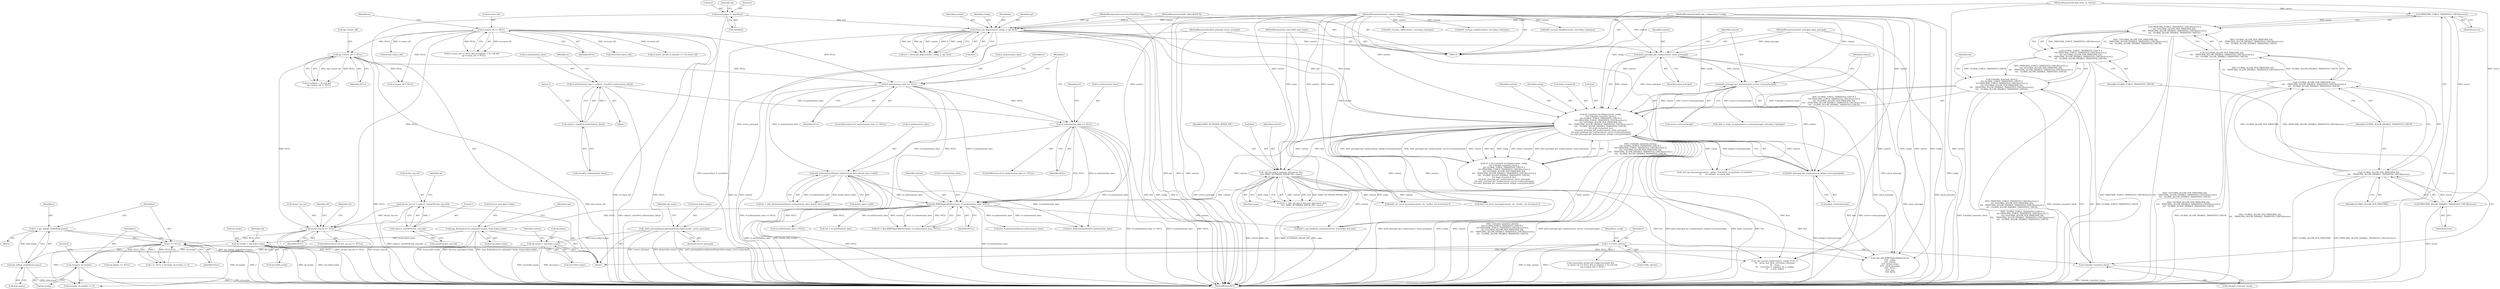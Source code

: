 digraph "0_heimdal_b1e699103f08d6a0ca46a122193c9da65f6cf837_1@API" {
"1000945" [label="(Call,strcmp(r, ek.srealm))"];
"1000941" [label="(Call,r == NULL)"];
"1000932" [label="(Call,*r = get_krbtgt_realm(&ek.sname))"];
"1000934" [label="(Call,get_krbtgt_realm(&ek.sname))"];
"1000905" [label="(Call,ek.sname = rep.ticket.sname)"];
"1000282" [label="(Call,_krb5_principal2principalname(&rep.ticket.sname, server_principal))"];
"1000123" [label="(MethodParameterIn,krb5_principal server_principal)"];
"1000835" [label="(Call,ek.last_req.val == NULL)"];
"1000819" [label="(Call,ek.last_req.val = calloc(1, sizeof(*ek.last_req.val)))"];
"1000825" [label="(Call,calloc(1, sizeof(*ek.last_req.val)))"];
"1000390" [label="(Call,et.renew_till == NULL)"];
"1000404" [label="(Call,tgt->renew_till != NULL)"];
"1000730" [label="(Call,find_KRB5SignedPath(context, et.authorization_data, NULL))"];
"1000225" [label="(Call,fix_transited_encoding(context, config,\n\t\t\t\t !f.disable_transited_check ||\n\t\t\t\t GLOBAL_FORCE_TRANSITED_CHECK ||\n\t\t\t\t PRINCIPAL_FORCE_TRANSITED_CHECK(server) ||\n\t\t\t\t !((GLOBAL_ALLOW_PER_PRINCIPAL &&\n\t\t\t\t    PRINCIPAL_ALLOW_DISABLE_TRANSITED_CHECK(server)) ||\n\t\t\t\t   GLOBAL_ALLOW_DISABLE_TRANSITED_CHECK),\n \t\t\t\t &tgt->transited, &et,\n \t\t\t\t krb5_principal_get_realm(context, client_principal),\n \t\t\t\t krb5_principal_get_realm(context, server->entry.principal),\n\t\t\t\t krb5_principal_get_realm(context, krbtgt->entry.principal)))"];
"1000261" [label="(Call,krb5_principal_get_realm(context, krbtgt->entry.principal))"];
"1000254" [label="(Call,krb5_principal_get_realm(context, server->entry.principal))"];
"1000251" [label="(Call,krb5_principal_get_realm(context, client_principal))"];
"1000213" [label="(Call,check_tgs_flags(context, config, b, tgt, &et))"];
"1000111" [label="(MethodParameterIn,krb5_context context)"];
"1000112" [label="(MethodParameterIn,krb5_kdc_configuration *config)"];
"1000113" [label="(MethodParameterIn,KDC_REQ_BODY *b)"];
"1000115" [label="(MethodParameterIn,const EncTicketPart *tgt)"];
"1000155" [label="(Call,memset(&et, 0, sizeof(et)))"];
"1000126" [label="(MethodParameterIn,krb5_principal client_principal)"];
"1000228" [label="(Call,!f.disable_transited_check ||\n\t\t\t\t GLOBAL_FORCE_TRANSITED_CHECK ||\n\t\t\t\t PRINCIPAL_FORCE_TRANSITED_CHECK(server) ||\n\t\t\t\t !((GLOBAL_ALLOW_PER_PRINCIPAL &&\n\t\t\t\t    PRINCIPAL_ALLOW_DISABLE_TRANSITED_CHECK(server)) ||\n\t\t\t\t   GLOBAL_ALLOW_DISABLE_TRANSITED_CHECK))"];
"1000229" [label="(Call,!f.disable_transited_check)"];
"1000139" [label="(Call,f = b->kdc_options)"];
"1000233" [label="(Call,GLOBAL_FORCE_TRANSITED_CHECK ||\n\t\t\t\t PRINCIPAL_FORCE_TRANSITED_CHECK(server) ||\n\t\t\t\t !((GLOBAL_ALLOW_PER_PRINCIPAL &&\n\t\t\t\t    PRINCIPAL_ALLOW_DISABLE_TRANSITED_CHECK(server)) ||\n\t\t\t\t   GLOBAL_ALLOW_DISABLE_TRANSITED_CHECK))"];
"1000235" [label="(Call,PRINCIPAL_FORCE_TRANSITED_CHECK(server) ||\n\t\t\t\t !((GLOBAL_ALLOW_PER_PRINCIPAL &&\n\t\t\t\t    PRINCIPAL_ALLOW_DISABLE_TRANSITED_CHECK(server)) ||\n\t\t\t\t   GLOBAL_ALLOW_DISABLE_TRANSITED_CHECK))"];
"1000236" [label="(Call,PRINCIPAL_FORCE_TRANSITED_CHECK(server))"];
"1000122" [label="(MethodParameterIn,hdb_entry_ex *server)"];
"1000238" [label="(Call,!((GLOBAL_ALLOW_PER_PRINCIPAL &&\n\t\t\t\t    PRINCIPAL_ALLOW_DISABLE_TRANSITED_CHECK(server)) ||\n\t\t\t\t   GLOBAL_ALLOW_DISABLE_TRANSITED_CHECK))"];
"1000239" [label="(Call,(GLOBAL_ALLOW_PER_PRINCIPAL &&\n\t\t\t\t    PRINCIPAL_ALLOW_DISABLE_TRANSITED_CHECK(server)) ||\n\t\t\t\t   GLOBAL_ALLOW_DISABLE_TRANSITED_CHECK)"];
"1000240" [label="(Call,GLOBAL_ALLOW_PER_PRINCIPAL &&\n\t\t\t\t    PRINCIPAL_ALLOW_DISABLE_TRANSITED_CHECK(server))"];
"1000242" [label="(Call,PRINCIPAL_ALLOW_DISABLE_TRANSITED_CHECK(server))"];
"1000647" [label="(Call,_kdc_tkt_add_if_relevant_ad(context, &et,\n\t\t\t\t\t  KRB5_AUTHDATA_WIN2K_PAC, rspac))"];
"1000130" [label="(MethodParameterIn,const krb5_data *rspac)"];
"1000710" [label="(Call,add_AuthorizationData(et.authorization_data, &auth_data->val[i]))"];
"1000682" [label="(Call,et.authorization_data == NULL)"];
"1000670" [label="(Call,et.authorization_data = calloc(1, sizeof(*et.authorization_data)))"];
"1000674" [label="(Call,calloc(1, sizeof(*et.authorization_data)))"];
"1000664" [label="(Call,et.authorization_data == NULL)"];
"1000896" [label="(Call,ek.srealm = rep.ticket.realm)"];
"1000271" [label="(Call,copy_Realm(&server_principal->realm, &rep.ticket.realm))"];
"1000404" [label="(Call,tgt->renew_till != NULL)"];
"1000668" [label="(Identifier,NULL)"];
"1000244" [label="(Identifier,GLOBAL_ALLOW_DISABLE_TRANSITED_CHECK)"];
"1000914" [label="(Call,_kdc_log_timestamp(context, config, \"TGS-REQ\", et.authtime, et.starttime,\n\t\t       et.endtime, et.renew_till))"];
"1000249" [label="(Call,&et)"];
"1000228" [label="(Call,!f.disable_transited_check ||\n\t\t\t\t GLOBAL_FORCE_TRANSITED_CHECK ||\n\t\t\t\t PRINCIPAL_FORCE_TRANSITED_CHECK(server) ||\n\t\t\t\t !((GLOBAL_ALLOW_PER_PRINCIPAL &&\n\t\t\t\t    PRINCIPAL_ALLOW_DISABLE_TRANSITED_CHECK(server)) ||\n\t\t\t\t   GLOBAL_ALLOW_DISABLE_TRANSITED_CHECK))"];
"1000272" [label="(Call,&server_principal->realm)"];
"1000900" [label="(Call,rep.ticket.realm)"];
"1000282" [label="(Call,_krb5_principal2principalname(&rep.ticket.sname, server_principal))"];
"1000710" [label="(Call,add_AuthorizationData(et.authorization_data, &auth_data->val[i]))"];
"1000140" [label="(Identifier,f)"];
"1000235" [label="(Call,PRINCIPAL_FORCE_TRANSITED_CHECK(server) ||\n\t\t\t\t !((GLOBAL_ALLOW_PER_PRINCIPAL &&\n\t\t\t\t    PRINCIPAL_ALLOW_DISABLE_TRANSITED_CHECK(server)) ||\n\t\t\t\t   GLOBAL_ALLOW_DISABLE_TRANSITED_CHECK))"];
"1000123" [label="(MethodParameterIn,krb5_principal server_principal)"];
"1000932" [label="(Call,*r = get_krbtgt_realm(&ek.sname))"];
"1000155" [label="(Call,memset(&et, 0, sizeof(et)))"];
"1000708" [label="(Call,ret = add_AuthorizationData(et.authorization_data, &auth_data->val[i]))"];
"1000251" [label="(Call,krb5_principal_get_realm(context, client_principal))"];
"1000909" [label="(Call,rep.ticket.sname)"];
"1000672" [label="(Identifier,et)"];
"1000216" [label="(Identifier,b)"];
"1000239" [label="(Call,(GLOBAL_ALLOW_PER_PRINCIPAL &&\n\t\t\t\t    PRINCIPAL_ALLOW_DISABLE_TRANSITED_CHECK(server)) ||\n\t\t\t\t   GLOBAL_ALLOW_DISABLE_TRANSITED_CHECK)"];
"1000111" [label="(MethodParameterIn,krb5_context context)"];
"1000850" [label="(Identifier,ek)"];
"1001091" [label="(Call,free_AuthorizationData(et.authorization_data))"];
"1001033" [label="(Call,_kdc_encode_reply(context, config, NULL, 0,\n\t\t\t    &rep, &et, &ek, serverkey->keytype,\n\t\t\t    kvno,\n\t\t\t    serverkey, 0, replykey, rk_is_subkey,\n\t\t\t    e_text, reply))"];
"1000906" [label="(Call,ek.sname)"];
"1000112" [label="(MethodParameterIn,krb5_kdc_configuration *config)"];
"1000394" [label="(Identifier,NULL)"];
"1000276" [label="(Call,&rep.ticket.realm)"];
"1000947" [label="(Call,ek.srealm)"];
"1000905" [label="(Call,ek.sname = rep.ticket.sname)"];
"1000241" [label="(Identifier,GLOBAL_ALLOW_PER_PRINCIPAL)"];
"1000236" [label="(Call,PRINCIPAL_FORCE_TRANSITED_CHECK(server))"];
"1000217" [label="(Identifier,tgt)"];
"1000943" [label="(Identifier,NULL)"];
"1000944" [label="(Call,strcmp(r, ek.srealm) == 0)"];
"1000684" [label="(Identifier,et)"];
"1000213" [label="(Call,check_tgs_flags(context, config, b, tgt, &et))"];
"1000825" [label="(Call,calloc(1, sizeof(*ek.last_req.val)))"];
"1000226" [label="(Identifier,context)"];
"1000391" [label="(Call,et.renew_till)"];
"1000141" [label="(Call,b->kdc_options)"];
"1000844" [label="(Identifier,ret)"];
"1000826" [label="(Literal,1)"];
"1000750" [label="(Call,free_AuthorizationData(et.authorization_data))"];
"1000669" [label="(Block,)"];
"1000417" [label="(Call,ALLOC(et.renew_till))"];
"1001007" [label="(Call,krb5_enctype_valid(context, serverkey->keytype))"];
"1000408" [label="(Identifier,NULL)"];
"1000156" [label="(Call,&et)"];
"1000163" [label="(Identifier,ek)"];
"1000242" [label="(Call,PRINCIPAL_ALLOW_DISABLE_TRANSITED_CHECK(server))"];
"1000405" [label="(Call,tgt->renew_till)"];
"1000820" [label="(Call,ek.last_req.val)"];
"1000261" [label="(Call,krb5_principal_get_realm(context, krbtgt->entry.principal))"];
"1000674" [label="(Call,calloc(1, sizeof(*et.authorization_data)))"];
"1000945" [label="(Call,strcmp(r, ek.srealm))"];
"1000838" [label="(Identifier,ek)"];
"1000233" [label="(Call,GLOBAL_FORCE_TRANSITED_CHECK ||\n\t\t\t\t PRINCIPAL_FORCE_TRANSITED_CHECK(server) ||\n\t\t\t\t !((GLOBAL_ALLOW_PER_PRINCIPAL &&\n\t\t\t\t    PRINCIPAL_ALLOW_DISABLE_TRANSITED_CHECK(server)) ||\n\t\t\t\t   GLOBAL_ALLOW_DISABLE_TRANSITED_CHECK))"];
"1000147" [label="(Identifier,is_weak)"];
"1000240" [label="(Call,GLOBAL_ALLOW_PER_PRINCIPAL &&\n\t\t\t\t    PRINCIPAL_ALLOW_DISABLE_TRANSITED_CHECK(server))"];
"1000670" [label="(Call,et.authorization_data = calloc(1, sizeof(*et.authorization_data)))"];
"1000229" [label="(Call,!f.disable_transited_check)"];
"1000252" [label="(Identifier,context)"];
"1000652" [label="(Identifier,rspac)"];
"1000134" [label="(Block,)"];
"1000711" [label="(Call,et.authorization_data)"];
"1000683" [label="(Call,et.authorization_data)"];
"1000984" [label="(Call,rep.padata == NULL)"];
"1000126" [label="(MethodParameterIn,krb5_principal client_principal)"];
"1000238" [label="(Call,!((GLOBAL_ALLOW_PER_PRINCIPAL &&\n\t\t\t\t    PRINCIPAL_ALLOW_DISABLE_TRANSITED_CHECK(server)) ||\n\t\t\t\t   GLOBAL_ALLOW_DISABLE_TRANSITED_CHECK))"];
"1000827" [label="(Call,sizeof(*ek.last_req.val))"];
"1000582" [label="(Call,et.renew_till = NULL)"];
"1000263" [label="(Call,krbtgt->entry.principal)"];
"1000730" [label="(Call,find_KRB5SignedPath(context, et.authorization_data, NULL))"];
"1000158" [label="(Literal,0)"];
"1000214" [label="(Identifier,context)"];
"1000234" [label="(Identifier,GLOBAL_FORCE_TRANSITED_CHECK)"];
"1001127" [label="(MethodReturn,RET)"];
"1000255" [label="(Identifier,context)"];
"1000256" [label="(Call,server->entry.principal)"];
"1000735" [label="(Identifier,NULL)"];
"1000682" [label="(Call,et.authorization_data == NULL)"];
"1000723" [label="(Call,krb5_set_error_message(context, ret, \"malloc: out of memory\"))"];
"1000262" [label="(Identifier,context)"];
"1000834" [label="(ControlStructure,if (ek.last_req.val == NULL))"];
"1000896" [label="(Call,ek.srealm = rep.ticket.realm)"];
"1000935" [label="(Call,&ek.sname)"];
"1000283" [label="(Call,&rep.ticket.sname)"];
"1000565" [label="(Call,et.renew_till && et.endtime == *et.renew_till)"];
"1000237" [label="(Identifier,server)"];
"1000698" [label="(Identifier,i)"];
"1000954" [label="(Call,_kdc_add_KRB5SignedPath(context,\n\t\t\t\t\t  config,\n\t\t\t\t\t  krbtgt,\n\t\t\t\t\t  krbtgt_etype,\n\t\t\t\t\t  client_principal,\n\t\t\t\t\t  NULL,\n\t\t\t\t\t  spp,\n\t\t\t\t\t  &et))"];
"1000253" [label="(Identifier,client_principal)"];
"1000395" [label="(Call,et.endtime < *b->till &&\n       tgt->renew_till != NULL)"];
"1000223" [label="(Call,ret = fix_transited_encoding(context, config,\n\t\t\t\t !f.disable_transited_check ||\n\t\t\t\t GLOBAL_FORCE_TRANSITED_CHECK ||\n\t\t\t\t PRINCIPAL_FORCE_TRANSITED_CHECK(server) ||\n\t\t\t\t !((GLOBAL_ALLOW_PER_PRINCIPAL &&\n\t\t\t\t    PRINCIPAL_ALLOW_DISABLE_TRANSITED_CHECK(server)) ||\n\t\t\t\t   GLOBAL_ALLOW_DISABLE_TRANSITED_CHECK),\n \t\t\t\t &tgt->transited, &et,\n \t\t\t\t krb5_principal_get_realm(context, client_principal),\n \t\t\t\t krb5_principal_get_realm(context, server->entry.principal),\n\t\t\t\t krb5_principal_get_realm(context, krbtgt->entry.principal)))"];
"1000113" [label="(MethodParameterIn,KDC_REQ_BODY *b)"];
"1000691" [label="(Call,krb5_set_error_message(context, ret, \"malloc: out of memory\"))"];
"1000254" [label="(Call,krb5_principal_get_realm(context, server->entry.principal))"];
"1000671" [label="(Call,et.authorization_data)"];
"1000835" [label="(Call,ek.last_req.val == NULL)"];
"1000645" [label="(Call,ret = _kdc_tkt_add_if_relevant_ad(context, &et,\n\t\t\t\t\t  KRB5_AUTHDATA_WIN2K_PAC, rspac))"];
"1000819" [label="(Call,ek.last_req.val = calloc(1, sizeof(*ek.last_req.val)))"];
"1000211" [label="(Call,ret = check_tgs_flags(context, config, b, tgt, &et))"];
"1000731" [label="(Identifier,context)"];
"1000648" [label="(Identifier,context)"];
"1000665" [label="(Call,et.authorization_data)"];
"1000907" [label="(Identifier,ek)"];
"1000122" [label="(MethodParameterIn,hdb_entry_ex *server)"];
"1000758" [label="(Call,et.authorization_data = NULL)"];
"1000933" [label="(Identifier,r)"];
"1000225" [label="(Call,fix_transited_encoding(context, config,\n\t\t\t\t !f.disable_transited_check ||\n\t\t\t\t GLOBAL_FORCE_TRANSITED_CHECK ||\n\t\t\t\t PRINCIPAL_FORCE_TRANSITED_CHECK(server) ||\n\t\t\t\t !((GLOBAL_ALLOW_PER_PRINCIPAL &&\n\t\t\t\t    PRINCIPAL_ALLOW_DISABLE_TRANSITED_CHECK(server)) ||\n\t\t\t\t   GLOBAL_ALLOW_DISABLE_TRANSITED_CHECK),\n \t\t\t\t &tgt->transited, &et,\n \t\t\t\t krb5_principal_get_realm(context, client_principal),\n \t\t\t\t krb5_principal_get_realm(context, server->entry.principal),\n\t\t\t\t krb5_principal_get_realm(context, krbtgt->entry.principal)))"];
"1000766" [label="(Call,*ad = et.authorization_data)"];
"1000390" [label="(Call,et.renew_till == NULL)"];
"1000289" [label="(Identifier,server_principal)"];
"1000286" [label="(Identifier,rep)"];
"1000664" [label="(Call,et.authorization_data == NULL)"];
"1000243" [label="(Identifier,server)"];
"1000950" [label="(Literal,0)"];
"1000841" [label="(Identifier,NULL)"];
"1000681" [label="(ControlStructure,if (et.authorization_data == NULL))"];
"1000930" [label="(Block,)"];
"1000115" [label="(MethodParameterIn,const EncTicketPart *tgt)"];
"1000227" [label="(Identifier,config)"];
"1001023" [label="(Call,krb5_enctype_enable(context, serverkey->keytype))"];
"1000946" [label="(Identifier,r)"];
"1001082" [label="(Call,free(et.renew_till))"];
"1000675" [label="(Literal,1)"];
"1000647" [label="(Call,_kdc_tkt_add_if_relevant_ad(context, &et,\n\t\t\t\t\t  KRB5_AUTHDATA_WIN2K_PAC, rspac))"];
"1000934" [label="(Call,get_krbtgt_realm(&ek.sname))"];
"1000230" [label="(Call,f.disable_transited_check)"];
"1000651" [label="(Identifier,KRB5_AUTHDATA_WIN2K_PAC)"];
"1000728" [label="(Call,ret = find_KRB5SignedPath(context, et.authorization_data, NULL))"];
"1000940" [label="(Call,r == NULL || strcmp(r, ek.srealm) == 0)"];
"1000689" [label="(Identifier,ret)"];
"1000663" [label="(ControlStructure,if (et.authorization_data == NULL))"];
"1000788" [label="(Call,krb5_copy_keyblock_contents(context, sessionkey, &et.key))"];
"1000271" [label="(Call,copy_Realm(&server_principal->realm, &rep.ticket.realm))"];
"1000942" [label="(Identifier,r)"];
"1001056" [label="(Call,krb5_enctype_disable(context, serverkey->keytype))"];
"1000398" [label="(Identifier,et)"];
"1000897" [label="(Call,ek.srealm)"];
"1000732" [label="(Call,et.authorization_data)"];
"1000139" [label="(Call,f = b->kdc_options)"];
"1000941" [label="(Call,r == NULL)"];
"1000247" [label="(Identifier,tgt)"];
"1001013" [label="(Call,_kdc_is_weak_exception(server->entry.principal, serverkey->keytype))"];
"1000915" [label="(Identifier,context)"];
"1000130" [label="(MethodParameterIn,const krb5_data *rspac)"];
"1000389" [label="(Call,et.renew_till == NULL && et.endtime < *b->till &&\n       tgt->renew_till != NULL)"];
"1000159" [label="(Call,sizeof(et))"];
"1000245" [label="(Call,&tgt->transited)"];
"1000686" [label="(Identifier,NULL)"];
"1000676" [label="(Call,sizeof(*et.authorization_data))"];
"1000218" [label="(Call,&et)"];
"1000714" [label="(Call,&auth_data->val[i])"];
"1000836" [label="(Call,ek.last_req.val)"];
"1000379" [label="(Call,f.renewable_ok && tgt->flags.renewable &&\n       et.renew_till == NULL && et.endtime < *b->till &&\n       tgt->renew_till != NULL)"];
"1000649" [label="(Call,&et)"];
"1000293" [label="(Identifier,tgt_name)"];
"1000215" [label="(Identifier,config)"];
"1000945" -> "1000944"  [label="AST: "];
"1000945" -> "1000947"  [label="CFG: "];
"1000946" -> "1000945"  [label="AST: "];
"1000947" -> "1000945"  [label="AST: "];
"1000950" -> "1000945"  [label="CFG: "];
"1000945" -> "1001127"  [label="DDG: r"];
"1000945" -> "1001127"  [label="DDG: ek.srealm"];
"1000941" -> "1000945"  [label="DDG: r"];
"1000896" -> "1000945"  [label="DDG: ek.srealm"];
"1000941" -> "1000940"  [label="AST: "];
"1000941" -> "1000943"  [label="CFG: "];
"1000942" -> "1000941"  [label="AST: "];
"1000943" -> "1000941"  [label="AST: "];
"1000946" -> "1000941"  [label="CFG: "];
"1000940" -> "1000941"  [label="CFG: "];
"1000941" -> "1001127"  [label="DDG: r"];
"1000941" -> "1000940"  [label="DDG: r"];
"1000941" -> "1000940"  [label="DDG: NULL"];
"1000932" -> "1000941"  [label="DDG: r"];
"1000835" -> "1000941"  [label="DDG: NULL"];
"1000941" -> "1000944"  [label="DDG: r"];
"1000941" -> "1000954"  [label="DDG: NULL"];
"1000941" -> "1000984"  [label="DDG: NULL"];
"1000941" -> "1001033"  [label="DDG: NULL"];
"1000932" -> "1000930"  [label="AST: "];
"1000932" -> "1000934"  [label="CFG: "];
"1000933" -> "1000932"  [label="AST: "];
"1000934" -> "1000932"  [label="AST: "];
"1000942" -> "1000932"  [label="CFG: "];
"1000932" -> "1001127"  [label="DDG: get_krbtgt_realm(&ek.sname)"];
"1000934" -> "1000932"  [label="DDG: &ek.sname"];
"1000934" -> "1000935"  [label="CFG: "];
"1000935" -> "1000934"  [label="AST: "];
"1000934" -> "1001127"  [label="DDG: &ek.sname"];
"1000905" -> "1000934"  [label="DDG: ek.sname"];
"1000905" -> "1000134"  [label="AST: "];
"1000905" -> "1000909"  [label="CFG: "];
"1000906" -> "1000905"  [label="AST: "];
"1000909" -> "1000905"  [label="AST: "];
"1000915" -> "1000905"  [label="CFG: "];
"1000905" -> "1001127"  [label="DDG: ek.sname"];
"1000905" -> "1001127"  [label="DDG: rep.ticket.sname"];
"1000282" -> "1000905"  [label="DDG: &rep.ticket.sname"];
"1000282" -> "1000134"  [label="AST: "];
"1000282" -> "1000289"  [label="CFG: "];
"1000283" -> "1000282"  [label="AST: "];
"1000289" -> "1000282"  [label="AST: "];
"1000293" -> "1000282"  [label="CFG: "];
"1000282" -> "1001127"  [label="DDG: _krb5_principal2principalname(&rep.ticket.sname, server_principal)"];
"1000282" -> "1001127"  [label="DDG: server_principal"];
"1000282" -> "1001127"  [label="DDG: &rep.ticket.sname"];
"1000123" -> "1000282"  [label="DDG: server_principal"];
"1000123" -> "1000110"  [label="AST: "];
"1000123" -> "1001127"  [label="DDG: server_principal"];
"1000835" -> "1000834"  [label="AST: "];
"1000835" -> "1000841"  [label="CFG: "];
"1000836" -> "1000835"  [label="AST: "];
"1000841" -> "1000835"  [label="AST: "];
"1000844" -> "1000835"  [label="CFG: "];
"1000850" -> "1000835"  [label="CFG: "];
"1000835" -> "1001127"  [label="DDG: ek.last_req.val == NULL"];
"1000835" -> "1001127"  [label="DDG: ek.last_req.val"];
"1000835" -> "1001127"  [label="DDG: NULL"];
"1000819" -> "1000835"  [label="DDG: ek.last_req.val"];
"1000390" -> "1000835"  [label="DDG: NULL"];
"1000404" -> "1000835"  [label="DDG: NULL"];
"1000730" -> "1000835"  [label="DDG: NULL"];
"1000819" -> "1000134"  [label="AST: "];
"1000819" -> "1000825"  [label="CFG: "];
"1000820" -> "1000819"  [label="AST: "];
"1000825" -> "1000819"  [label="AST: "];
"1000838" -> "1000819"  [label="CFG: "];
"1000819" -> "1001127"  [label="DDG: calloc(1, sizeof(*ek.last_req.val))"];
"1000825" -> "1000819"  [label="DDG: 1"];
"1000825" -> "1000827"  [label="CFG: "];
"1000826" -> "1000825"  [label="AST: "];
"1000827" -> "1000825"  [label="AST: "];
"1000390" -> "1000389"  [label="AST: "];
"1000390" -> "1000394"  [label="CFG: "];
"1000391" -> "1000390"  [label="AST: "];
"1000394" -> "1000390"  [label="AST: "];
"1000398" -> "1000390"  [label="CFG: "];
"1000389" -> "1000390"  [label="CFG: "];
"1000390" -> "1001127"  [label="DDG: NULL"];
"1000390" -> "1001127"  [label="DDG: et.renew_till"];
"1000390" -> "1000389"  [label="DDG: et.renew_till"];
"1000390" -> "1000389"  [label="DDG: NULL"];
"1000390" -> "1000404"  [label="DDG: NULL"];
"1000390" -> "1000417"  [label="DDG: et.renew_till"];
"1000390" -> "1000565"  [label="DDG: et.renew_till"];
"1000390" -> "1000582"  [label="DDG: NULL"];
"1000390" -> "1000664"  [label="DDG: NULL"];
"1000390" -> "1001082"  [label="DDG: et.renew_till"];
"1000404" -> "1000395"  [label="AST: "];
"1000404" -> "1000408"  [label="CFG: "];
"1000405" -> "1000404"  [label="AST: "];
"1000408" -> "1000404"  [label="AST: "];
"1000395" -> "1000404"  [label="CFG: "];
"1000404" -> "1001127"  [label="DDG: tgt->renew_till"];
"1000404" -> "1001127"  [label="DDG: NULL"];
"1000404" -> "1000395"  [label="DDG: tgt->renew_till"];
"1000404" -> "1000395"  [label="DDG: NULL"];
"1000404" -> "1000582"  [label="DDG: NULL"];
"1000404" -> "1000664"  [label="DDG: NULL"];
"1000730" -> "1000728"  [label="AST: "];
"1000730" -> "1000735"  [label="CFG: "];
"1000731" -> "1000730"  [label="AST: "];
"1000732" -> "1000730"  [label="AST: "];
"1000735" -> "1000730"  [label="AST: "];
"1000728" -> "1000730"  [label="CFG: "];
"1000730" -> "1001127"  [label="DDG: NULL"];
"1000730" -> "1001127"  [label="DDG: et.authorization_data"];
"1000730" -> "1000728"  [label="DDG: context"];
"1000730" -> "1000728"  [label="DDG: et.authorization_data"];
"1000730" -> "1000728"  [label="DDG: NULL"];
"1000225" -> "1000730"  [label="DDG: context"];
"1000647" -> "1000730"  [label="DDG: context"];
"1000111" -> "1000730"  [label="DDG: context"];
"1000710" -> "1000730"  [label="DDG: et.authorization_data"];
"1000682" -> "1000730"  [label="DDG: et.authorization_data"];
"1000682" -> "1000730"  [label="DDG: NULL"];
"1000664" -> "1000730"  [label="DDG: et.authorization_data"];
"1000664" -> "1000730"  [label="DDG: NULL"];
"1000730" -> "1000750"  [label="DDG: et.authorization_data"];
"1000730" -> "1000758"  [label="DDG: NULL"];
"1000730" -> "1000766"  [label="DDG: et.authorization_data"];
"1000730" -> "1000788"  [label="DDG: context"];
"1000730" -> "1001091"  [label="DDG: et.authorization_data"];
"1000225" -> "1000223"  [label="AST: "];
"1000225" -> "1000261"  [label="CFG: "];
"1000226" -> "1000225"  [label="AST: "];
"1000227" -> "1000225"  [label="AST: "];
"1000228" -> "1000225"  [label="AST: "];
"1000245" -> "1000225"  [label="AST: "];
"1000249" -> "1000225"  [label="AST: "];
"1000251" -> "1000225"  [label="AST: "];
"1000254" -> "1000225"  [label="AST: "];
"1000261" -> "1000225"  [label="AST: "];
"1000223" -> "1000225"  [label="CFG: "];
"1000225" -> "1001127"  [label="DDG: krb5_principal_get_realm(context, client_principal)"];
"1000225" -> "1001127"  [label="DDG: config"];
"1000225" -> "1001127"  [label="DDG: context"];
"1000225" -> "1001127"  [label="DDG: !f.disable_transited_check ||\n\t\t\t\t GLOBAL_FORCE_TRANSITED_CHECK ||\n\t\t\t\t PRINCIPAL_FORCE_TRANSITED_CHECK(server) ||\n\t\t\t\t !((GLOBAL_ALLOW_PER_PRINCIPAL &&\n\t\t\t\t    PRINCIPAL_ALLOW_DISABLE_TRANSITED_CHECK(server)) ||\n\t\t\t\t   GLOBAL_ALLOW_DISABLE_TRANSITED_CHECK)"];
"1000225" -> "1001127"  [label="DDG: krb5_principal_get_realm(context, server->entry.principal)"];
"1000225" -> "1001127"  [label="DDG: krb5_principal_get_realm(context, krbtgt->entry.principal)"];
"1000225" -> "1001127"  [label="DDG: &tgt->transited"];
"1000225" -> "1001127"  [label="DDG: &et"];
"1000225" -> "1000223"  [label="DDG: !f.disable_transited_check ||\n\t\t\t\t GLOBAL_FORCE_TRANSITED_CHECK ||\n\t\t\t\t PRINCIPAL_FORCE_TRANSITED_CHECK(server) ||\n\t\t\t\t !((GLOBAL_ALLOW_PER_PRINCIPAL &&\n\t\t\t\t    PRINCIPAL_ALLOW_DISABLE_TRANSITED_CHECK(server)) ||\n\t\t\t\t   GLOBAL_ALLOW_DISABLE_TRANSITED_CHECK)"];
"1000225" -> "1000223"  [label="DDG: krb5_principal_get_realm(context, krbtgt->entry.principal)"];
"1000225" -> "1000223"  [label="DDG: krb5_principal_get_realm(context, server->entry.principal)"];
"1000225" -> "1000223"  [label="DDG: context"];
"1000225" -> "1000223"  [label="DDG: &et"];
"1000225" -> "1000223"  [label="DDG: config"];
"1000225" -> "1000223"  [label="DDG: &tgt->transited"];
"1000225" -> "1000223"  [label="DDG: krb5_principal_get_realm(context, client_principal)"];
"1000261" -> "1000225"  [label="DDG: context"];
"1000261" -> "1000225"  [label="DDG: krbtgt->entry.principal"];
"1000111" -> "1000225"  [label="DDG: context"];
"1000213" -> "1000225"  [label="DDG: config"];
"1000213" -> "1000225"  [label="DDG: &et"];
"1000112" -> "1000225"  [label="DDG: config"];
"1000228" -> "1000225"  [label="DDG: !f.disable_transited_check"];
"1000228" -> "1000225"  [label="DDG: GLOBAL_FORCE_TRANSITED_CHECK ||\n\t\t\t\t PRINCIPAL_FORCE_TRANSITED_CHECK(server) ||\n\t\t\t\t !((GLOBAL_ALLOW_PER_PRINCIPAL &&\n\t\t\t\t    PRINCIPAL_ALLOW_DISABLE_TRANSITED_CHECK(server)) ||\n\t\t\t\t   GLOBAL_ALLOW_DISABLE_TRANSITED_CHECK)"];
"1000251" -> "1000225"  [label="DDG: context"];
"1000251" -> "1000225"  [label="DDG: client_principal"];
"1000254" -> "1000225"  [label="DDG: context"];
"1000254" -> "1000225"  [label="DDG: server->entry.principal"];
"1000225" -> "1000647"  [label="DDG: context"];
"1000225" -> "1000647"  [label="DDG: &et"];
"1000225" -> "1000691"  [label="DDG: context"];
"1000225" -> "1000723"  [label="DDG: context"];
"1000225" -> "1000788"  [label="DDG: context"];
"1000225" -> "1000914"  [label="DDG: config"];
"1000225" -> "1000954"  [label="DDG: &et"];
"1000225" -> "1001033"  [label="DDG: &et"];
"1000261" -> "1000263"  [label="CFG: "];
"1000262" -> "1000261"  [label="AST: "];
"1000263" -> "1000261"  [label="AST: "];
"1000261" -> "1001127"  [label="DDG: krbtgt->entry.principal"];
"1000254" -> "1000261"  [label="DDG: context"];
"1000111" -> "1000261"  [label="DDG: context"];
"1000254" -> "1000256"  [label="CFG: "];
"1000255" -> "1000254"  [label="AST: "];
"1000256" -> "1000254"  [label="AST: "];
"1000262" -> "1000254"  [label="CFG: "];
"1000254" -> "1001127"  [label="DDG: server->entry.principal"];
"1000251" -> "1000254"  [label="DDG: context"];
"1000111" -> "1000254"  [label="DDG: context"];
"1000254" -> "1001013"  [label="DDG: server->entry.principal"];
"1000251" -> "1000253"  [label="CFG: "];
"1000252" -> "1000251"  [label="AST: "];
"1000253" -> "1000251"  [label="AST: "];
"1000255" -> "1000251"  [label="CFG: "];
"1000251" -> "1001127"  [label="DDG: client_principal"];
"1000213" -> "1000251"  [label="DDG: context"];
"1000111" -> "1000251"  [label="DDG: context"];
"1000126" -> "1000251"  [label="DDG: client_principal"];
"1000251" -> "1000954"  [label="DDG: client_principal"];
"1000213" -> "1000211"  [label="AST: "];
"1000213" -> "1000218"  [label="CFG: "];
"1000214" -> "1000213"  [label="AST: "];
"1000215" -> "1000213"  [label="AST: "];
"1000216" -> "1000213"  [label="AST: "];
"1000217" -> "1000213"  [label="AST: "];
"1000218" -> "1000213"  [label="AST: "];
"1000211" -> "1000213"  [label="CFG: "];
"1000213" -> "1001127"  [label="DDG: b"];
"1000213" -> "1001127"  [label="DDG: tgt"];
"1000213" -> "1001127"  [label="DDG: context"];
"1000213" -> "1001127"  [label="DDG: &et"];
"1000213" -> "1001127"  [label="DDG: config"];
"1000213" -> "1000211"  [label="DDG: &et"];
"1000213" -> "1000211"  [label="DDG: tgt"];
"1000213" -> "1000211"  [label="DDG: context"];
"1000213" -> "1000211"  [label="DDG: b"];
"1000213" -> "1000211"  [label="DDG: config"];
"1000111" -> "1000213"  [label="DDG: context"];
"1000112" -> "1000213"  [label="DDG: config"];
"1000113" -> "1000213"  [label="DDG: b"];
"1000115" -> "1000213"  [label="DDG: tgt"];
"1000155" -> "1000213"  [label="DDG: &et"];
"1000111" -> "1000110"  [label="AST: "];
"1000111" -> "1001127"  [label="DDG: context"];
"1000111" -> "1000647"  [label="DDG: context"];
"1000111" -> "1000691"  [label="DDG: context"];
"1000111" -> "1000723"  [label="DDG: context"];
"1000111" -> "1000788"  [label="DDG: context"];
"1000111" -> "1000914"  [label="DDG: context"];
"1000111" -> "1000954"  [label="DDG: context"];
"1000111" -> "1001007"  [label="DDG: context"];
"1000111" -> "1001023"  [label="DDG: context"];
"1000111" -> "1001033"  [label="DDG: context"];
"1000111" -> "1001056"  [label="DDG: context"];
"1000112" -> "1000110"  [label="AST: "];
"1000112" -> "1001127"  [label="DDG: config"];
"1000112" -> "1000914"  [label="DDG: config"];
"1000112" -> "1000954"  [label="DDG: config"];
"1000112" -> "1001033"  [label="DDG: config"];
"1000113" -> "1000110"  [label="AST: "];
"1000113" -> "1001127"  [label="DDG: b"];
"1000115" -> "1000110"  [label="AST: "];
"1000115" -> "1001127"  [label="DDG: tgt"];
"1000155" -> "1000134"  [label="AST: "];
"1000155" -> "1000159"  [label="CFG: "];
"1000156" -> "1000155"  [label="AST: "];
"1000158" -> "1000155"  [label="AST: "];
"1000159" -> "1000155"  [label="AST: "];
"1000163" -> "1000155"  [label="CFG: "];
"1000155" -> "1001127"  [label="DDG: memset(&et, 0, sizeof(et))"];
"1000126" -> "1000110"  [label="AST: "];
"1000126" -> "1001127"  [label="DDG: client_principal"];
"1000126" -> "1000954"  [label="DDG: client_principal"];
"1000228" -> "1000229"  [label="CFG: "];
"1000228" -> "1000233"  [label="CFG: "];
"1000229" -> "1000228"  [label="AST: "];
"1000233" -> "1000228"  [label="AST: "];
"1000247" -> "1000228"  [label="CFG: "];
"1000228" -> "1001127"  [label="DDG: GLOBAL_FORCE_TRANSITED_CHECK ||\n\t\t\t\t PRINCIPAL_FORCE_TRANSITED_CHECK(server) ||\n\t\t\t\t !((GLOBAL_ALLOW_PER_PRINCIPAL &&\n\t\t\t\t    PRINCIPAL_ALLOW_DISABLE_TRANSITED_CHECK(server)) ||\n\t\t\t\t   GLOBAL_ALLOW_DISABLE_TRANSITED_CHECK)"];
"1000228" -> "1001127"  [label="DDG: !f.disable_transited_check"];
"1000229" -> "1000228"  [label="DDG: f.disable_transited_check"];
"1000233" -> "1000228"  [label="DDG: GLOBAL_FORCE_TRANSITED_CHECK"];
"1000233" -> "1000228"  [label="DDG: PRINCIPAL_FORCE_TRANSITED_CHECK(server) ||\n\t\t\t\t !((GLOBAL_ALLOW_PER_PRINCIPAL &&\n\t\t\t\t    PRINCIPAL_ALLOW_DISABLE_TRANSITED_CHECK(server)) ||\n\t\t\t\t   GLOBAL_ALLOW_DISABLE_TRANSITED_CHECK)"];
"1000229" -> "1000230"  [label="CFG: "];
"1000230" -> "1000229"  [label="AST: "];
"1000234" -> "1000229"  [label="CFG: "];
"1000229" -> "1001127"  [label="DDG: f.disable_transited_check"];
"1000139" -> "1000229"  [label="DDG: f"];
"1000139" -> "1000134"  [label="AST: "];
"1000139" -> "1000141"  [label="CFG: "];
"1000140" -> "1000139"  [label="AST: "];
"1000141" -> "1000139"  [label="AST: "];
"1000147" -> "1000139"  [label="CFG: "];
"1000139" -> "1001127"  [label="DDG: b->kdc_options"];
"1000139" -> "1001127"  [label="DDG: f"];
"1000139" -> "1000379"  [label="DDG: f"];
"1000233" -> "1000234"  [label="CFG: "];
"1000233" -> "1000235"  [label="CFG: "];
"1000234" -> "1000233"  [label="AST: "];
"1000235" -> "1000233"  [label="AST: "];
"1000233" -> "1001127"  [label="DDG: PRINCIPAL_FORCE_TRANSITED_CHECK(server) ||\n\t\t\t\t !((GLOBAL_ALLOW_PER_PRINCIPAL &&\n\t\t\t\t    PRINCIPAL_ALLOW_DISABLE_TRANSITED_CHECK(server)) ||\n\t\t\t\t   GLOBAL_ALLOW_DISABLE_TRANSITED_CHECK)"];
"1000233" -> "1001127"  [label="DDG: GLOBAL_FORCE_TRANSITED_CHECK"];
"1000235" -> "1000233"  [label="DDG: PRINCIPAL_FORCE_TRANSITED_CHECK(server)"];
"1000235" -> "1000233"  [label="DDG: !((GLOBAL_ALLOW_PER_PRINCIPAL &&\n\t\t\t\t    PRINCIPAL_ALLOW_DISABLE_TRANSITED_CHECK(server)) ||\n\t\t\t\t   GLOBAL_ALLOW_DISABLE_TRANSITED_CHECK)"];
"1000235" -> "1000236"  [label="CFG: "];
"1000235" -> "1000238"  [label="CFG: "];
"1000236" -> "1000235"  [label="AST: "];
"1000238" -> "1000235"  [label="AST: "];
"1000235" -> "1001127"  [label="DDG: PRINCIPAL_FORCE_TRANSITED_CHECK(server)"];
"1000235" -> "1001127"  [label="DDG: !((GLOBAL_ALLOW_PER_PRINCIPAL &&\n\t\t\t\t    PRINCIPAL_ALLOW_DISABLE_TRANSITED_CHECK(server)) ||\n\t\t\t\t   GLOBAL_ALLOW_DISABLE_TRANSITED_CHECK)"];
"1000236" -> "1000235"  [label="DDG: server"];
"1000238" -> "1000235"  [label="DDG: (GLOBAL_ALLOW_PER_PRINCIPAL &&\n\t\t\t\t    PRINCIPAL_ALLOW_DISABLE_TRANSITED_CHECK(server)) ||\n\t\t\t\t   GLOBAL_ALLOW_DISABLE_TRANSITED_CHECK"];
"1000236" -> "1000237"  [label="CFG: "];
"1000237" -> "1000236"  [label="AST: "];
"1000241" -> "1000236"  [label="CFG: "];
"1000236" -> "1001127"  [label="DDG: server"];
"1000122" -> "1000236"  [label="DDG: server"];
"1000236" -> "1000242"  [label="DDG: server"];
"1000122" -> "1000110"  [label="AST: "];
"1000122" -> "1001127"  [label="DDG: server"];
"1000122" -> "1000242"  [label="DDG: server"];
"1000238" -> "1000239"  [label="CFG: "];
"1000239" -> "1000238"  [label="AST: "];
"1000238" -> "1001127"  [label="DDG: (GLOBAL_ALLOW_PER_PRINCIPAL &&\n\t\t\t\t    PRINCIPAL_ALLOW_DISABLE_TRANSITED_CHECK(server)) ||\n\t\t\t\t   GLOBAL_ALLOW_DISABLE_TRANSITED_CHECK"];
"1000239" -> "1000238"  [label="DDG: GLOBAL_ALLOW_PER_PRINCIPAL &&\n\t\t\t\t    PRINCIPAL_ALLOW_DISABLE_TRANSITED_CHECK(server)"];
"1000239" -> "1000238"  [label="DDG: GLOBAL_ALLOW_DISABLE_TRANSITED_CHECK"];
"1000239" -> "1000240"  [label="CFG: "];
"1000239" -> "1000244"  [label="CFG: "];
"1000240" -> "1000239"  [label="AST: "];
"1000244" -> "1000239"  [label="AST: "];
"1000239" -> "1001127"  [label="DDG: GLOBAL_ALLOW_PER_PRINCIPAL &&\n\t\t\t\t    PRINCIPAL_ALLOW_DISABLE_TRANSITED_CHECK(server)"];
"1000239" -> "1001127"  [label="DDG: GLOBAL_ALLOW_DISABLE_TRANSITED_CHECK"];
"1000240" -> "1000239"  [label="DDG: GLOBAL_ALLOW_PER_PRINCIPAL"];
"1000240" -> "1000239"  [label="DDG: PRINCIPAL_ALLOW_DISABLE_TRANSITED_CHECK(server)"];
"1000240" -> "1000241"  [label="CFG: "];
"1000240" -> "1000242"  [label="CFG: "];
"1000241" -> "1000240"  [label="AST: "];
"1000242" -> "1000240"  [label="AST: "];
"1000244" -> "1000240"  [label="CFG: "];
"1000240" -> "1001127"  [label="DDG: PRINCIPAL_ALLOW_DISABLE_TRANSITED_CHECK(server)"];
"1000240" -> "1001127"  [label="DDG: GLOBAL_ALLOW_PER_PRINCIPAL"];
"1000242" -> "1000240"  [label="DDG: server"];
"1000242" -> "1000243"  [label="CFG: "];
"1000243" -> "1000242"  [label="AST: "];
"1000242" -> "1001127"  [label="DDG: server"];
"1000647" -> "1000645"  [label="AST: "];
"1000647" -> "1000652"  [label="CFG: "];
"1000648" -> "1000647"  [label="AST: "];
"1000649" -> "1000647"  [label="AST: "];
"1000651" -> "1000647"  [label="AST: "];
"1000652" -> "1000647"  [label="AST: "];
"1000645" -> "1000647"  [label="CFG: "];
"1000647" -> "1001127"  [label="DDG: KRB5_AUTHDATA_WIN2K_PAC"];
"1000647" -> "1001127"  [label="DDG: rspac"];
"1000647" -> "1001127"  [label="DDG: context"];
"1000647" -> "1001127"  [label="DDG: &et"];
"1000647" -> "1000645"  [label="DDG: context"];
"1000647" -> "1000645"  [label="DDG: &et"];
"1000647" -> "1000645"  [label="DDG: KRB5_AUTHDATA_WIN2K_PAC"];
"1000647" -> "1000645"  [label="DDG: rspac"];
"1000130" -> "1000647"  [label="DDG: rspac"];
"1000647" -> "1000691"  [label="DDG: context"];
"1000647" -> "1000723"  [label="DDG: context"];
"1000647" -> "1000788"  [label="DDG: context"];
"1000647" -> "1000954"  [label="DDG: &et"];
"1000647" -> "1001033"  [label="DDG: &et"];
"1000130" -> "1000110"  [label="AST: "];
"1000130" -> "1001127"  [label="DDG: rspac"];
"1000710" -> "1000708"  [label="AST: "];
"1000710" -> "1000714"  [label="CFG: "];
"1000711" -> "1000710"  [label="AST: "];
"1000714" -> "1000710"  [label="AST: "];
"1000708" -> "1000710"  [label="CFG: "];
"1000710" -> "1001127"  [label="DDG: &auth_data->val[i]"];
"1000710" -> "1001127"  [label="DDG: et.authorization_data"];
"1000710" -> "1000708"  [label="DDG: et.authorization_data"];
"1000710" -> "1000708"  [label="DDG: &auth_data->val[i]"];
"1000682" -> "1000710"  [label="DDG: et.authorization_data"];
"1000664" -> "1000710"  [label="DDG: et.authorization_data"];
"1000710" -> "1001091"  [label="DDG: et.authorization_data"];
"1000682" -> "1000681"  [label="AST: "];
"1000682" -> "1000686"  [label="CFG: "];
"1000683" -> "1000682"  [label="AST: "];
"1000686" -> "1000682"  [label="AST: "];
"1000689" -> "1000682"  [label="CFG: "];
"1000698" -> "1000682"  [label="CFG: "];
"1000682" -> "1001127"  [label="DDG: et.authorization_data == NULL"];
"1000682" -> "1001127"  [label="DDG: et.authorization_data"];
"1000682" -> "1001127"  [label="DDG: NULL"];
"1000670" -> "1000682"  [label="DDG: et.authorization_data"];
"1000664" -> "1000682"  [label="DDG: NULL"];
"1000682" -> "1001091"  [label="DDG: et.authorization_data"];
"1000670" -> "1000669"  [label="AST: "];
"1000670" -> "1000674"  [label="CFG: "];
"1000671" -> "1000670"  [label="AST: "];
"1000674" -> "1000670"  [label="AST: "];
"1000684" -> "1000670"  [label="CFG: "];
"1000670" -> "1001127"  [label="DDG: calloc(1, sizeof(*et.authorization_data))"];
"1000674" -> "1000670"  [label="DDG: 1"];
"1000674" -> "1000676"  [label="CFG: "];
"1000675" -> "1000674"  [label="AST: "];
"1000676" -> "1000674"  [label="AST: "];
"1000664" -> "1000663"  [label="AST: "];
"1000664" -> "1000668"  [label="CFG: "];
"1000665" -> "1000664"  [label="AST: "];
"1000668" -> "1000664"  [label="AST: "];
"1000672" -> "1000664"  [label="CFG: "];
"1000698" -> "1000664"  [label="CFG: "];
"1000664" -> "1001127"  [label="DDG: NULL"];
"1000664" -> "1001127"  [label="DDG: et.authorization_data == NULL"];
"1000896" -> "1000134"  [label="AST: "];
"1000896" -> "1000900"  [label="CFG: "];
"1000897" -> "1000896"  [label="AST: "];
"1000900" -> "1000896"  [label="AST: "];
"1000907" -> "1000896"  [label="CFG: "];
"1000896" -> "1001127"  [label="DDG: ek.srealm"];
"1000896" -> "1001127"  [label="DDG: rep.ticket.realm"];
"1000271" -> "1000896"  [label="DDG: &rep.ticket.realm"];
"1000896" -> "1000944"  [label="DDG: ek.srealm"];
"1000271" -> "1000134"  [label="AST: "];
"1000271" -> "1000276"  [label="CFG: "];
"1000272" -> "1000271"  [label="AST: "];
"1000276" -> "1000271"  [label="AST: "];
"1000286" -> "1000271"  [label="CFG: "];
"1000271" -> "1001127"  [label="DDG: &rep.ticket.realm"];
"1000271" -> "1001127"  [label="DDG: &server_principal->realm"];
"1000271" -> "1001127"  [label="DDG: copy_Realm(&server_principal->realm, &rep.ticket.realm)"];
}
